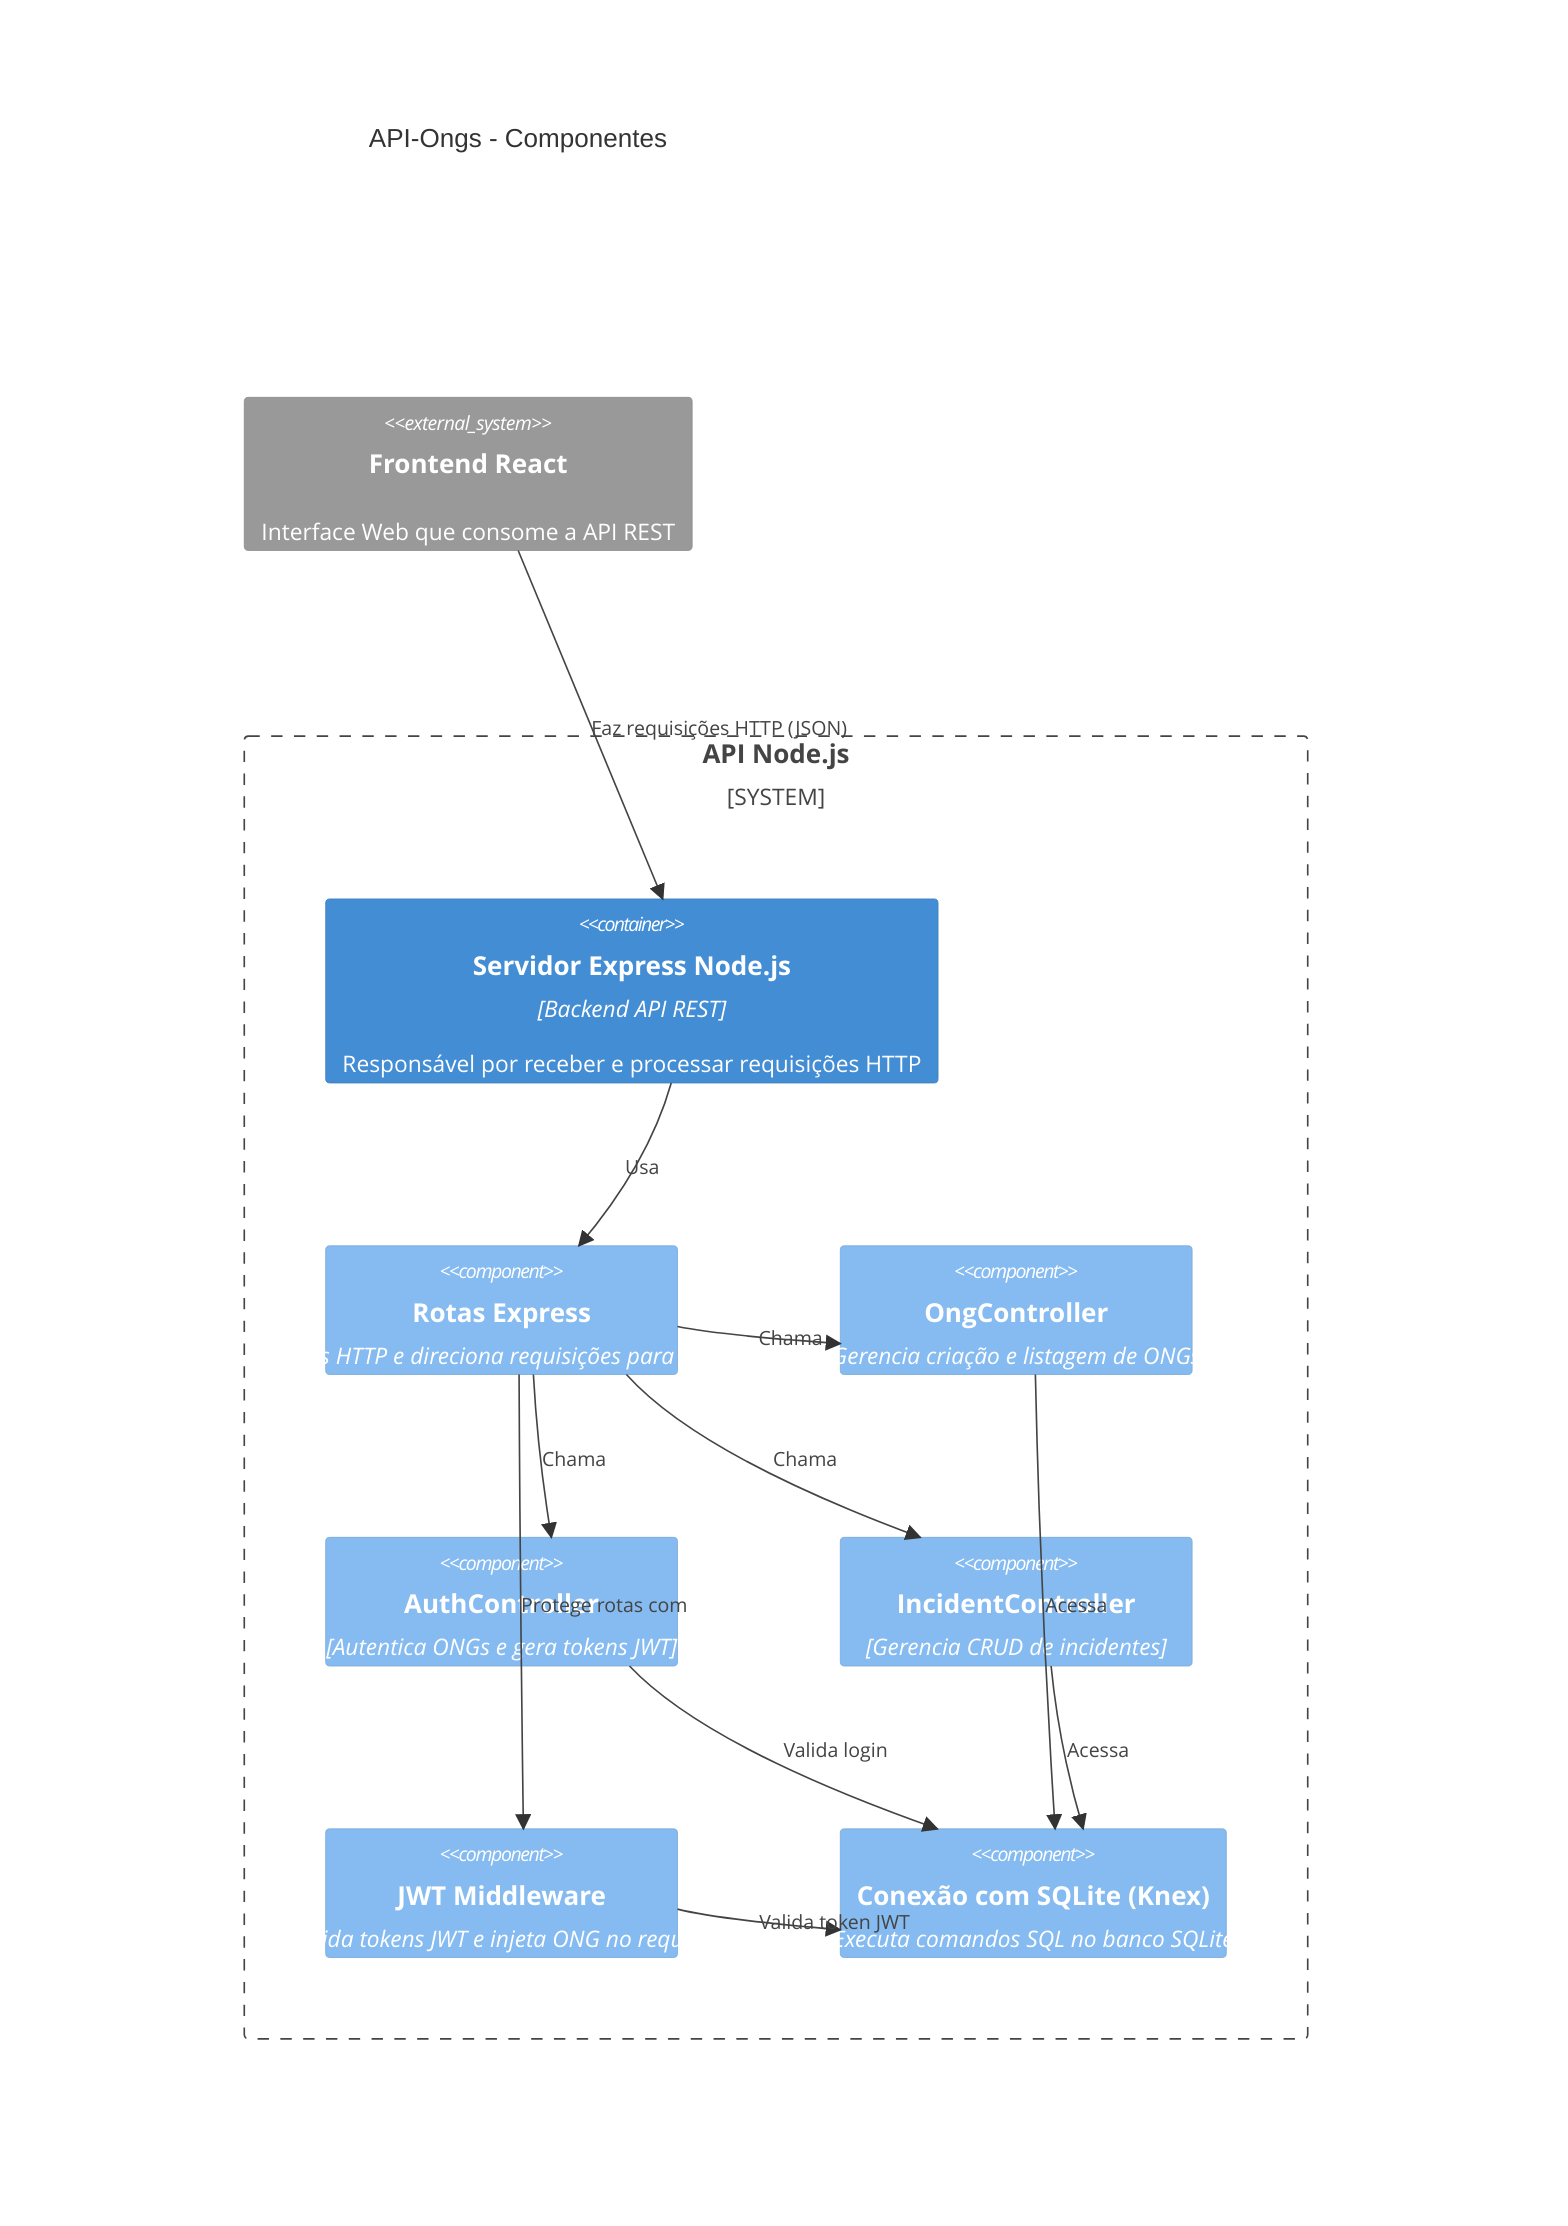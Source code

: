 C4Component
title API-Ongs - Componentes

System_Ext(frontend, "Frontend React", "Interface Web que consome a API REST")

System_Boundary(api_boundary, "API Node.js") {
  Container(api, "Servidor Express Node.js", "Backend API REST", "Responsável por receber e processar requisições HTTP")
  Component(Router, "Rotas Express", "Gerencia as rotas HTTP e direciona requisições para os controladores")
  Component(OngController, "OngController", "Gerencia criação e listagem de ONGs")
  Component(AuthController, "AuthController", "Autentica ONGs e gera tokens JWT")
  Component(IncidentController, "IncidentController", "Gerencia CRUD de incidentes")
  Component(AuthMiddleware, "JWT Middleware", "Valida tokens JWT e injeta ONG no request")
  Component(Database, "Conexão com SQLite (Knex)", "Executa comandos SQL no banco SQLite")
}

Rel(frontend, api, "Faz requisições HTTP (JSON)")
Rel(api, Router, "Usa")
Rel(Router, OngController, "Chama")
Rel(Router, AuthController, "Chama")
Rel(Router, IncidentController, "Chama")
Rel(Router, AuthMiddleware, "Protege rotas com")
Rel(OngController, Database, "Acessa")
Rel(AuthController, Database, "Valida login")
Rel(IncidentController, Database, "Acessa")
Rel(AuthMiddleware, Database, "Valida token JWT")